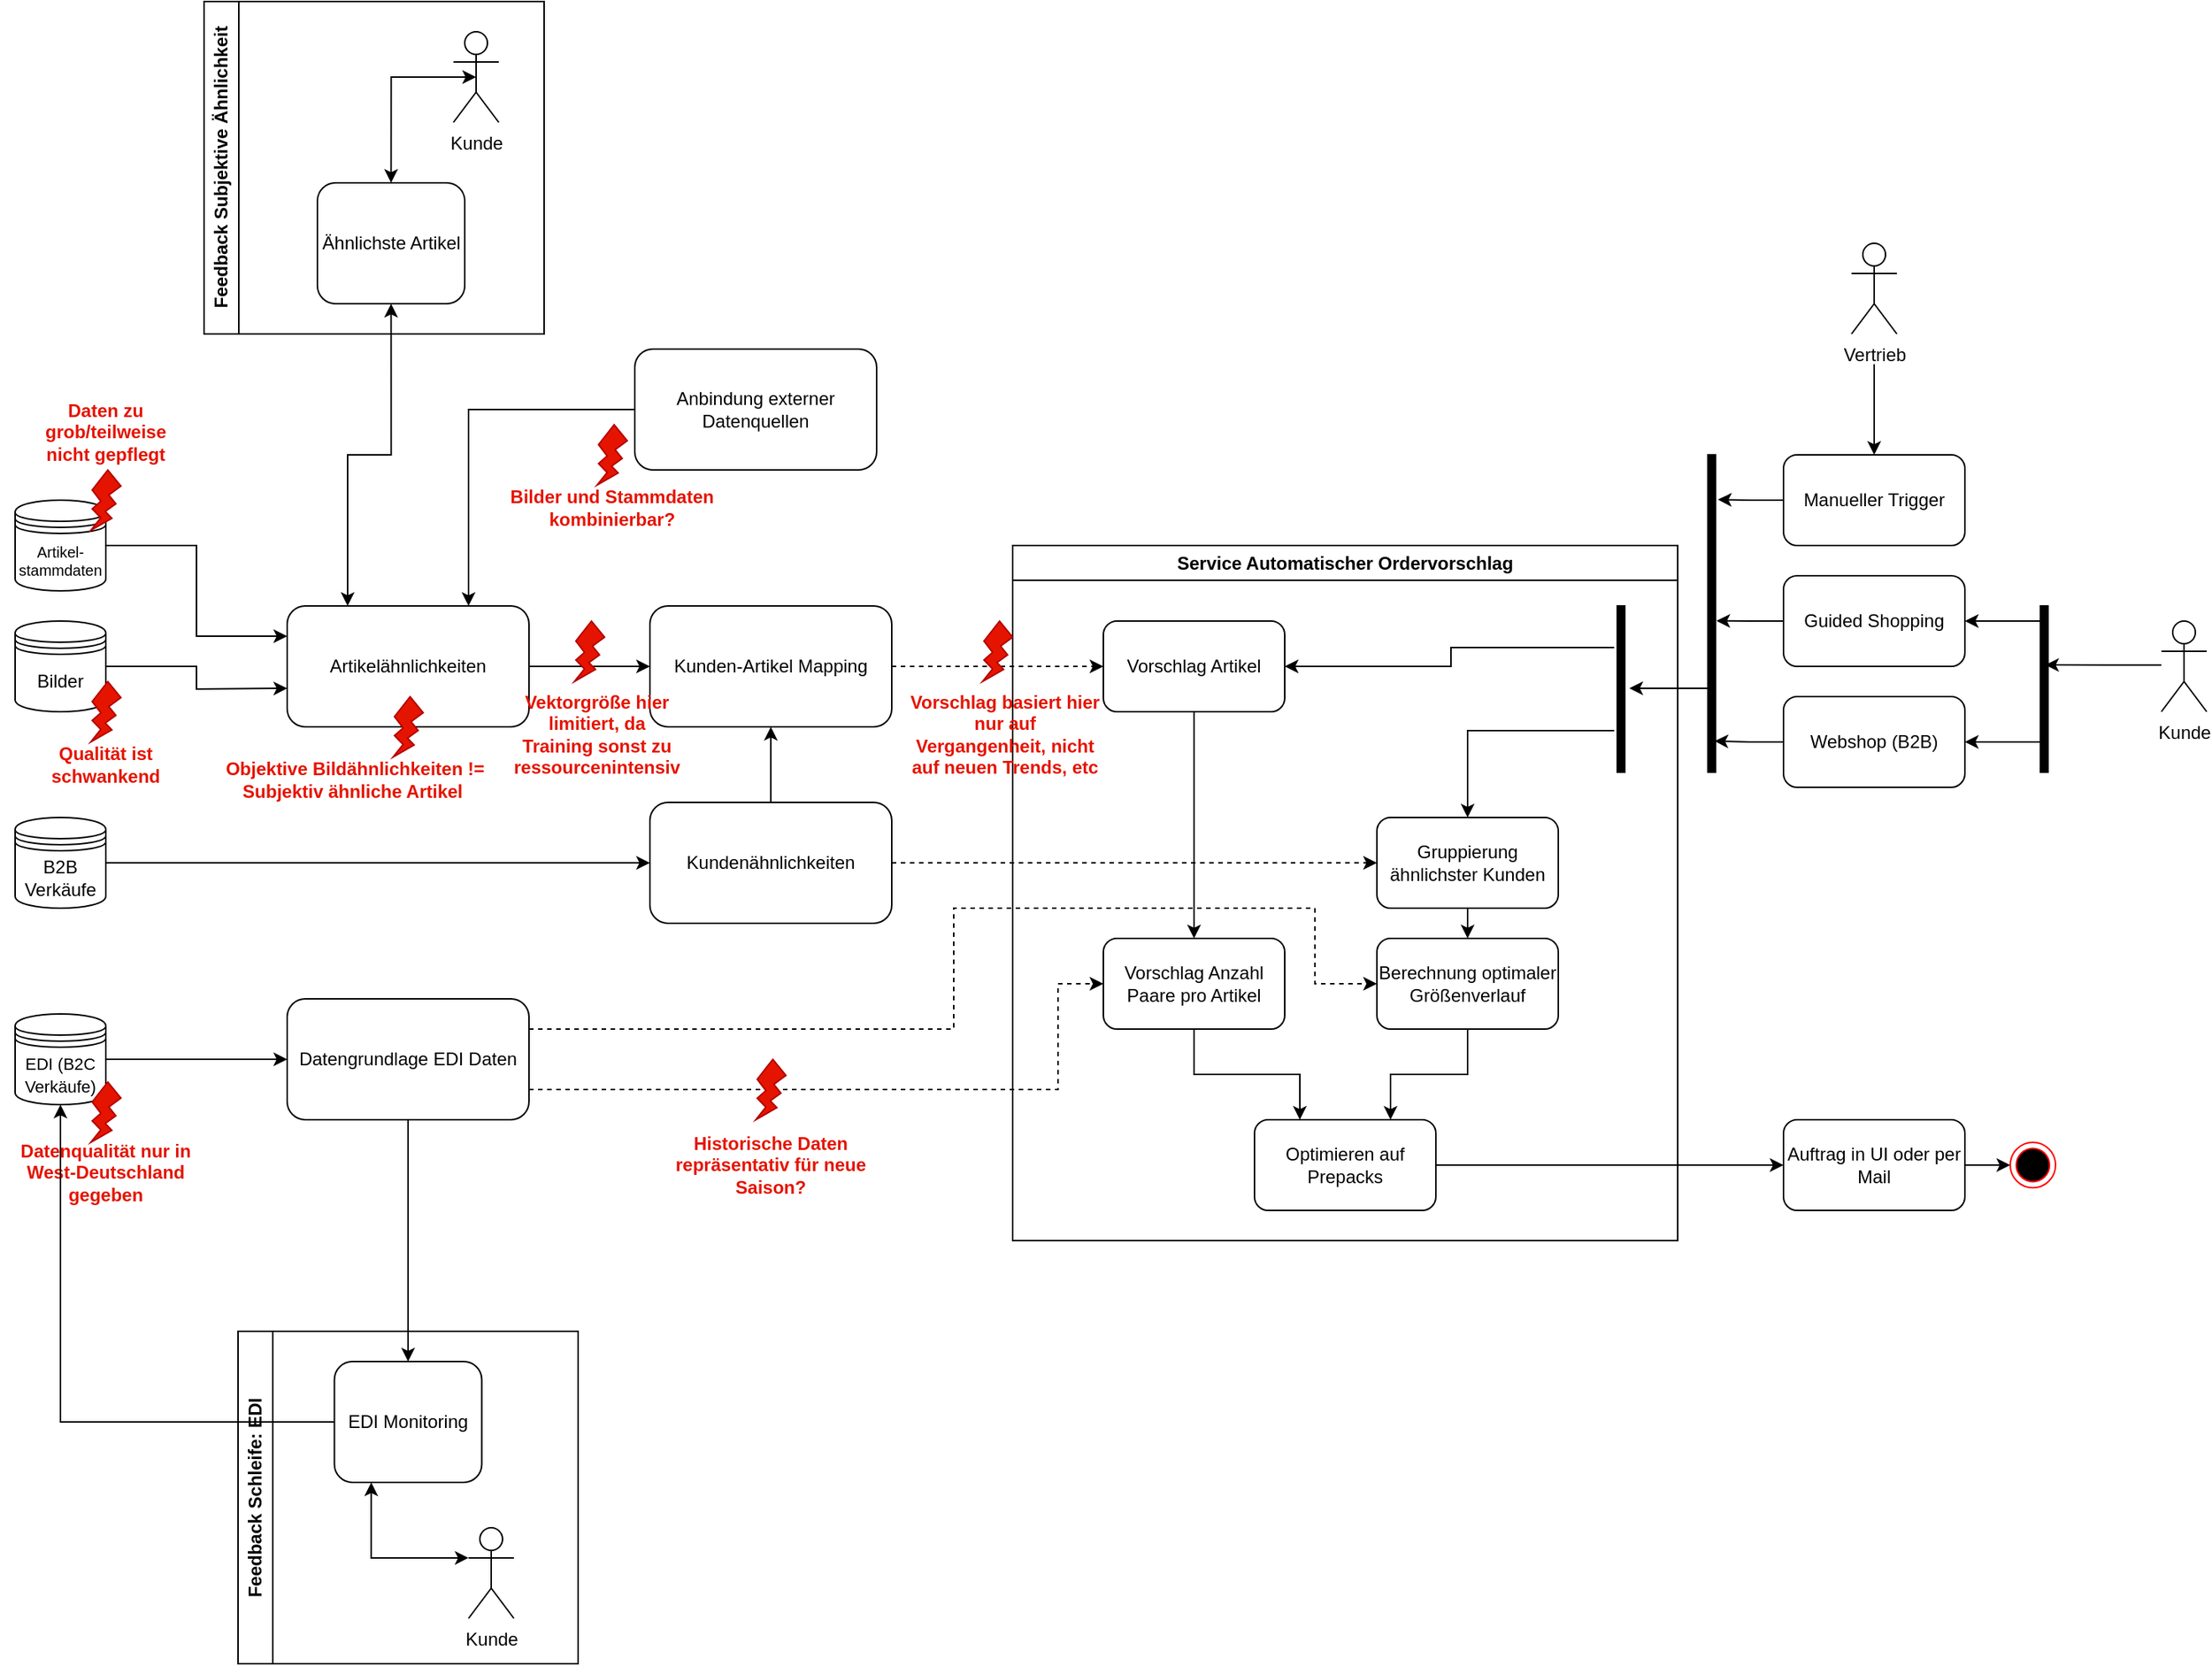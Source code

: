 <mxfile version="24.7.7">
  <diagram name="Seite-1" id="QMMTD7Fs7wbEV-rCuklY">
    <mxGraphModel dx="2368" dy="3439" grid="1" gridSize="10" guides="1" tooltips="1" connect="1" arrows="1" fold="1" page="1" pageScale="1" pageWidth="827" pageHeight="1169" math="0" shadow="0">
      <root>
        <mxCell id="0" />
        <mxCell id="1" parent="0" />
        <mxCell id="aDbIyoE38JGn6zaOn-LN-62" style="edgeStyle=orthogonalEdgeStyle;rounded=0;orthogonalLoop=1;jettySize=auto;html=1;exitX=1;exitY=0.5;exitDx=0;exitDy=0;entryX=0;entryY=0.5;entryDx=0;entryDy=0;" parent="1" source="aDbIyoE38JGn6zaOn-LN-1" target="aDbIyoE38JGn6zaOn-LN-3" edge="1">
          <mxGeometry relative="1" as="geometry" />
        </mxCell>
        <mxCell id="aDbIyoE38JGn6zaOn-LN-1" value="Artikelähnlichkeiten" style="rounded=1;whiteSpace=wrap;html=1;" parent="1" vertex="1">
          <mxGeometry x="400" y="300" width="160" height="80" as="geometry" />
        </mxCell>
        <mxCell id="aDbIyoE38JGn6zaOn-LN-63" style="edgeStyle=orthogonalEdgeStyle;rounded=0;orthogonalLoop=1;jettySize=auto;html=1;exitX=0;exitY=0.5;exitDx=0;exitDy=0;entryX=0.75;entryY=0;entryDx=0;entryDy=0;" parent="1" source="aDbIyoE38JGn6zaOn-LN-2" target="aDbIyoE38JGn6zaOn-LN-1" edge="1">
          <mxGeometry relative="1" as="geometry" />
        </mxCell>
        <mxCell id="aDbIyoE38JGn6zaOn-LN-2" value="Anbindung externer Datenquellen" style="rounded=1;whiteSpace=wrap;html=1;" parent="1" vertex="1">
          <mxGeometry x="630" y="130" width="160" height="80" as="geometry" />
        </mxCell>
        <mxCell id="aDbIyoE38JGn6zaOn-LN-17" style="edgeStyle=orthogonalEdgeStyle;rounded=0;orthogonalLoop=1;jettySize=auto;html=1;exitX=1;exitY=0.5;exitDx=0;exitDy=0;entryX=0;entryY=0.5;entryDx=0;entryDy=0;dashed=1;" parent="1" source="aDbIyoE38JGn6zaOn-LN-3" target="aDbIyoE38JGn6zaOn-LN-14" edge="1">
          <mxGeometry relative="1" as="geometry" />
        </mxCell>
        <mxCell id="aDbIyoE38JGn6zaOn-LN-3" value="Kunden-Artikel Mapping" style="rounded=1;whiteSpace=wrap;html=1;" parent="1" vertex="1">
          <mxGeometry x="640" y="300" width="160" height="80" as="geometry" />
        </mxCell>
        <mxCell id="aDbIyoE38JGn6zaOn-LN-60" style="edgeStyle=orthogonalEdgeStyle;rounded=0;orthogonalLoop=1;jettySize=auto;html=1;exitX=1;exitY=0.5;exitDx=0;exitDy=0;entryX=0;entryY=0.5;entryDx=0;entryDy=0;dashed=1;" parent="1" source="aDbIyoE38JGn6zaOn-LN-4" target="aDbIyoE38JGn6zaOn-LN-25" edge="1">
          <mxGeometry relative="1" as="geometry" />
        </mxCell>
        <mxCell id="aDbIyoE38JGn6zaOn-LN-61" style="edgeStyle=orthogonalEdgeStyle;rounded=0;orthogonalLoop=1;jettySize=auto;html=1;exitX=0.5;exitY=0;exitDx=0;exitDy=0;entryX=0.5;entryY=1;entryDx=0;entryDy=0;" parent="1" source="aDbIyoE38JGn6zaOn-LN-4" target="aDbIyoE38JGn6zaOn-LN-3" edge="1">
          <mxGeometry relative="1" as="geometry" />
        </mxCell>
        <mxCell id="aDbIyoE38JGn6zaOn-LN-4" value="Kundenähnlichkeiten" style="rounded=1;whiteSpace=wrap;html=1;" parent="1" vertex="1">
          <mxGeometry x="640" y="430" width="160" height="80" as="geometry" />
        </mxCell>
        <mxCell id="aDbIyoE38JGn6zaOn-LN-64" style="edgeStyle=orthogonalEdgeStyle;rounded=0;orthogonalLoop=1;jettySize=auto;html=1;exitX=1;exitY=0.25;exitDx=0;exitDy=0;entryX=0;entryY=0.5;entryDx=0;entryDy=0;dashed=1;" parent="1" source="aDbIyoE38JGn6zaOn-LN-5" target="aDbIyoE38JGn6zaOn-LN-22" edge="1">
          <mxGeometry relative="1" as="geometry">
            <Array as="points">
              <mxPoint x="841" y="580" />
              <mxPoint x="841" y="500" />
              <mxPoint x="1080" y="500" />
              <mxPoint x="1080" y="550" />
            </Array>
          </mxGeometry>
        </mxCell>
        <mxCell id="aDbIyoE38JGn6zaOn-LN-65" style="edgeStyle=orthogonalEdgeStyle;rounded=0;orthogonalLoop=1;jettySize=auto;html=1;exitX=1;exitY=0.75;exitDx=0;exitDy=0;entryX=0;entryY=0.5;entryDx=0;entryDy=0;dashed=1;" parent="1" source="aDbIyoE38JGn6zaOn-LN-5" target="aDbIyoE38JGn6zaOn-LN-20" edge="1">
          <mxGeometry relative="1" as="geometry">
            <Array as="points">
              <mxPoint x="910" y="620" />
              <mxPoint x="910" y="550" />
            </Array>
          </mxGeometry>
        </mxCell>
        <mxCell id="GWYNRy3IGOKTSXtnisAi-9" style="edgeStyle=orthogonalEdgeStyle;rounded=0;orthogonalLoop=1;jettySize=auto;html=1;exitX=0.5;exitY=1;exitDx=0;exitDy=0;entryX=0.5;entryY=0;entryDx=0;entryDy=0;" edge="1" parent="1" source="aDbIyoE38JGn6zaOn-LN-5" target="GWYNRy3IGOKTSXtnisAi-7">
          <mxGeometry relative="1" as="geometry" />
        </mxCell>
        <mxCell id="aDbIyoE38JGn6zaOn-LN-5" value="Datengrundlage EDI Daten" style="rounded=1;whiteSpace=wrap;html=1;" parent="1" vertex="1">
          <mxGeometry x="400" y="560" width="160" height="80" as="geometry" />
        </mxCell>
        <mxCell id="aDbIyoE38JGn6zaOn-LN-9" value="Service Automatischer Ordervorschlag" style="swimlane;whiteSpace=wrap;html=1;" parent="1" vertex="1">
          <mxGeometry x="880" y="260" width="440" height="460" as="geometry" />
        </mxCell>
        <mxCell id="aDbIyoE38JGn6zaOn-LN-21" value="" style="edgeStyle=orthogonalEdgeStyle;rounded=0;orthogonalLoop=1;jettySize=auto;html=1;" parent="aDbIyoE38JGn6zaOn-LN-9" source="aDbIyoE38JGn6zaOn-LN-14" target="aDbIyoE38JGn6zaOn-LN-20" edge="1">
          <mxGeometry relative="1" as="geometry" />
        </mxCell>
        <mxCell id="aDbIyoE38JGn6zaOn-LN-14" value="Vorschlag Artikel" style="rounded=1;whiteSpace=wrap;html=1;" parent="aDbIyoE38JGn6zaOn-LN-9" vertex="1">
          <mxGeometry x="60" y="50" width="120" height="60" as="geometry" />
        </mxCell>
        <mxCell id="aDbIyoE38JGn6zaOn-LN-33" style="edgeStyle=orthogonalEdgeStyle;rounded=0;orthogonalLoop=1;jettySize=auto;html=1;exitX=0.5;exitY=1;exitDx=0;exitDy=0;entryX=0.25;entryY=0;entryDx=0;entryDy=0;" parent="aDbIyoE38JGn6zaOn-LN-9" source="aDbIyoE38JGn6zaOn-LN-20" target="aDbIyoE38JGn6zaOn-LN-31" edge="1">
          <mxGeometry relative="1" as="geometry" />
        </mxCell>
        <mxCell id="aDbIyoE38JGn6zaOn-LN-20" value="Vorschlag Anzahl Paare pro Artikel" style="rounded=1;whiteSpace=wrap;html=1;" parent="aDbIyoE38JGn6zaOn-LN-9" vertex="1">
          <mxGeometry x="60" y="260" width="120" height="60" as="geometry" />
        </mxCell>
        <mxCell id="aDbIyoE38JGn6zaOn-LN-32" style="edgeStyle=orthogonalEdgeStyle;rounded=0;orthogonalLoop=1;jettySize=auto;html=1;exitX=0.5;exitY=1;exitDx=0;exitDy=0;entryX=0.75;entryY=0;entryDx=0;entryDy=0;" parent="aDbIyoE38JGn6zaOn-LN-9" source="aDbIyoE38JGn6zaOn-LN-22" target="aDbIyoE38JGn6zaOn-LN-31" edge="1">
          <mxGeometry relative="1" as="geometry" />
        </mxCell>
        <mxCell id="aDbIyoE38JGn6zaOn-LN-22" value="Berechnung optimaler Größenverlauf" style="rounded=1;whiteSpace=wrap;html=1;" parent="aDbIyoE38JGn6zaOn-LN-9" vertex="1">
          <mxGeometry x="241" y="260" width="120" height="60" as="geometry" />
        </mxCell>
        <mxCell id="aDbIyoE38JGn6zaOn-LN-24" style="edgeStyle=orthogonalEdgeStyle;rounded=0;orthogonalLoop=1;jettySize=auto;html=1;exitX=-0.4;exitY=0.25;exitDx=0;exitDy=0;entryX=1;entryY=0.5;entryDx=0;entryDy=0;exitPerimeter=0;" parent="aDbIyoE38JGn6zaOn-LN-9" source="aDbIyoE38JGn6zaOn-LN-36" target="aDbIyoE38JGn6zaOn-LN-14" edge="1">
          <mxGeometry relative="1" as="geometry">
            <mxPoint x="331" y="80" as="sourcePoint" />
            <Array as="points">
              <mxPoint x="290" y="68" />
              <mxPoint x="290" y="80" />
            </Array>
          </mxGeometry>
        </mxCell>
        <mxCell id="aDbIyoE38JGn6zaOn-LN-29" style="edgeStyle=orthogonalEdgeStyle;rounded=0;orthogonalLoop=1;jettySize=auto;html=1;exitX=-0.4;exitY=0.75;exitDx=0;exitDy=0;entryX=0.5;entryY=0;entryDx=0;entryDy=0;exitPerimeter=0;" parent="aDbIyoE38JGn6zaOn-LN-9" source="aDbIyoE38JGn6zaOn-LN-36" target="aDbIyoE38JGn6zaOn-LN-25" edge="1">
          <mxGeometry relative="1" as="geometry">
            <mxPoint x="361" y="110" as="sourcePoint" />
          </mxGeometry>
        </mxCell>
        <mxCell id="aDbIyoE38JGn6zaOn-LN-30" style="edgeStyle=orthogonalEdgeStyle;rounded=0;orthogonalLoop=1;jettySize=auto;html=1;exitX=0.5;exitY=1;exitDx=0;exitDy=0;entryX=0.5;entryY=0;entryDx=0;entryDy=0;" parent="aDbIyoE38JGn6zaOn-LN-9" source="aDbIyoE38JGn6zaOn-LN-25" target="aDbIyoE38JGn6zaOn-LN-22" edge="1">
          <mxGeometry relative="1" as="geometry" />
        </mxCell>
        <mxCell id="aDbIyoE38JGn6zaOn-LN-25" value="Gruppierung ähnlichster Kunden" style="rounded=1;whiteSpace=wrap;html=1;" parent="aDbIyoE38JGn6zaOn-LN-9" vertex="1">
          <mxGeometry x="241" y="180" width="120" height="60" as="geometry" />
        </mxCell>
        <mxCell id="aDbIyoE38JGn6zaOn-LN-31" value="Optimieren auf Prepacks" style="rounded=1;whiteSpace=wrap;html=1;" parent="aDbIyoE38JGn6zaOn-LN-9" vertex="1">
          <mxGeometry x="160" y="380" width="120" height="60" as="geometry" />
        </mxCell>
        <mxCell id="aDbIyoE38JGn6zaOn-LN-36" value="" style="html=1;points=[];perimeter=orthogonalPerimeter;fillColor=strokeColor;" parent="aDbIyoE38JGn6zaOn-LN-9" vertex="1">
          <mxGeometry x="400" y="40" width="5" height="110" as="geometry" />
        </mxCell>
        <mxCell id="aDbIyoE38JGn6zaOn-LN-99" value="Vorschlag basiert hier nur auf Vergangenheit, nicht auf neuen Trends, etc" style="text;html=1;align=center;verticalAlign=middle;whiteSpace=wrap;rounded=0;fontColor=#e51400;fontStyle=1" parent="aDbIyoE38JGn6zaOn-LN-9" vertex="1">
          <mxGeometry x="-70" y="110" width="130" height="30" as="geometry" />
        </mxCell>
        <mxCell id="aDbIyoE38JGn6zaOn-LN-10" value="Kunde" style="shape=umlActor;verticalLabelPosition=bottom;verticalAlign=top;html=1;outlineConnect=0;" parent="1" vertex="1">
          <mxGeometry x="1640" y="310" width="30" height="60" as="geometry" />
        </mxCell>
        <mxCell id="aDbIyoE38JGn6zaOn-LN-34" value="Webshop (B2B)" style="rounded=1;whiteSpace=wrap;html=1;" parent="1" vertex="1">
          <mxGeometry x="1390" y="360" width="120" height="60" as="geometry" />
        </mxCell>
        <mxCell id="aDbIyoE38JGn6zaOn-LN-37" value="" style="html=1;points=[];perimeter=orthogonalPerimeter;fillColor=strokeColor;" parent="1" vertex="1">
          <mxGeometry x="1340" y="200" width="5" height="210" as="geometry" />
        </mxCell>
        <mxCell id="aDbIyoE38JGn6zaOn-LN-38" value="" style="endArrow=classic;html=1;rounded=0;" parent="1" edge="1">
          <mxGeometry width="50" height="50" relative="1" as="geometry">
            <mxPoint x="1345" y="354.5" as="sourcePoint" />
            <mxPoint x="1288" y="354.5" as="targetPoint" />
          </mxGeometry>
        </mxCell>
        <mxCell id="aDbIyoE38JGn6zaOn-LN-39" value="Guided Shopping" style="rounded=1;whiteSpace=wrap;html=1;" parent="1" vertex="1">
          <mxGeometry x="1390" y="280" width="120" height="60" as="geometry" />
        </mxCell>
        <mxCell id="aDbIyoE38JGn6zaOn-LN-40" value="" style="html=1;points=[];perimeter=orthogonalPerimeter;fillColor=strokeColor;" parent="1" vertex="1">
          <mxGeometry x="1560" y="300" width="5" height="110" as="geometry" />
        </mxCell>
        <mxCell id="aDbIyoE38JGn6zaOn-LN-43" style="edgeStyle=orthogonalEdgeStyle;rounded=0;orthogonalLoop=1;jettySize=auto;html=1;entryX=0.629;entryY=0.355;entryDx=0;entryDy=0;entryPerimeter=0;" parent="1" source="aDbIyoE38JGn6zaOn-LN-10" target="aDbIyoE38JGn6zaOn-LN-40" edge="1">
          <mxGeometry relative="1" as="geometry">
            <mxPoint x="1570" y="340" as="targetPoint" />
            <Array as="points">
              <mxPoint x="1603" y="340" />
            </Array>
          </mxGeometry>
        </mxCell>
        <mxCell id="aDbIyoE38JGn6zaOn-LN-44" style="edgeStyle=orthogonalEdgeStyle;rounded=0;orthogonalLoop=1;jettySize=auto;html=1;entryX=1;entryY=0.5;entryDx=0;entryDy=0;" parent="1" target="aDbIyoE38JGn6zaOn-LN-39" edge="1">
          <mxGeometry relative="1" as="geometry">
            <mxPoint x="1560" y="310" as="sourcePoint" />
            <mxPoint x="1573" y="350" as="targetPoint" />
            <Array as="points">
              <mxPoint x="1530" y="310" />
              <mxPoint x="1530" y="310" />
            </Array>
          </mxGeometry>
        </mxCell>
        <mxCell id="aDbIyoE38JGn6zaOn-LN-45" style="edgeStyle=orthogonalEdgeStyle;rounded=0;orthogonalLoop=1;jettySize=auto;html=1;entryX=1;entryY=0.5;entryDx=0;entryDy=0;" parent="1" target="aDbIyoE38JGn6zaOn-LN-34" edge="1">
          <mxGeometry relative="1" as="geometry">
            <mxPoint x="1561" y="390" as="sourcePoint" />
            <mxPoint x="1583" y="360" as="targetPoint" />
            <Array as="points">
              <mxPoint x="1530" y="390" />
              <mxPoint x="1530" y="390" />
            </Array>
          </mxGeometry>
        </mxCell>
        <mxCell id="aDbIyoE38JGn6zaOn-LN-47" style="edgeStyle=orthogonalEdgeStyle;rounded=0;orthogonalLoop=1;jettySize=auto;html=1;exitX=0;exitY=0.5;exitDx=0;exitDy=0;entryX=1.123;entryY=0.523;entryDx=0;entryDy=0;entryPerimeter=0;" parent="1" source="aDbIyoE38JGn6zaOn-LN-39" target="aDbIyoE38JGn6zaOn-LN-37" edge="1">
          <mxGeometry relative="1" as="geometry" />
        </mxCell>
        <mxCell id="aDbIyoE38JGn6zaOn-LN-49" style="edgeStyle=orthogonalEdgeStyle;rounded=0;orthogonalLoop=1;jettySize=auto;html=1;exitX=0;exitY=0.5;exitDx=0;exitDy=0;entryX=0.876;entryY=0.902;entryDx=0;entryDy=0;entryPerimeter=0;" parent="1" source="aDbIyoE38JGn6zaOn-LN-34" target="aDbIyoE38JGn6zaOn-LN-37" edge="1">
          <mxGeometry relative="1" as="geometry">
            <mxPoint x="1350" y="390" as="targetPoint" />
          </mxGeometry>
        </mxCell>
        <mxCell id="aDbIyoE38JGn6zaOn-LN-51" value="Manueller Trigger" style="rounded=1;whiteSpace=wrap;html=1;" parent="1" vertex="1">
          <mxGeometry x="1390" y="200" width="120" height="60" as="geometry" />
        </mxCell>
        <mxCell id="aDbIyoE38JGn6zaOn-LN-52" value="Vertrieb" style="shape=umlActor;verticalLabelPosition=bottom;verticalAlign=top;html=1;outlineConnect=0;" parent="1" vertex="1">
          <mxGeometry x="1435" y="60" width="30" height="60" as="geometry" />
        </mxCell>
        <mxCell id="aDbIyoE38JGn6zaOn-LN-53" style="edgeStyle=orthogonalEdgeStyle;rounded=0;orthogonalLoop=1;jettySize=auto;html=1;entryX=0.5;entryY=0;entryDx=0;entryDy=0;" parent="1" target="aDbIyoE38JGn6zaOn-LN-51" edge="1">
          <mxGeometry relative="1" as="geometry">
            <mxPoint x="1450" y="140" as="sourcePoint" />
            <mxPoint x="1460" y="160" as="targetPoint" />
            <Array as="points">
              <mxPoint x="1450" y="180" />
              <mxPoint x="1450" y="180" />
            </Array>
          </mxGeometry>
        </mxCell>
        <mxCell id="aDbIyoE38JGn6zaOn-LN-54" style="edgeStyle=orthogonalEdgeStyle;rounded=0;orthogonalLoop=1;jettySize=auto;html=1;exitX=0;exitY=0.5;exitDx=0;exitDy=0;entryX=1.316;entryY=0.141;entryDx=0;entryDy=0;entryPerimeter=0;" parent="1" source="aDbIyoE38JGn6zaOn-LN-51" target="aDbIyoE38JGn6zaOn-LN-37" edge="1">
          <mxGeometry relative="1" as="geometry" />
        </mxCell>
        <mxCell id="aDbIyoE38JGn6zaOn-LN-70" style="edgeStyle=orthogonalEdgeStyle;rounded=0;orthogonalLoop=1;jettySize=auto;html=1;exitX=1;exitY=0.5;exitDx=0;exitDy=0;entryX=0;entryY=0.5;entryDx=0;entryDy=0;" parent="1" source="aDbIyoE38JGn6zaOn-LN-55" target="aDbIyoE38JGn6zaOn-LN-69" edge="1">
          <mxGeometry relative="1" as="geometry" />
        </mxCell>
        <mxCell id="aDbIyoE38JGn6zaOn-LN-55" value="Auftrag in UI oder per Mail" style="rounded=1;whiteSpace=wrap;html=1;" parent="1" vertex="1">
          <mxGeometry x="1390" y="640" width="120" height="60" as="geometry" />
        </mxCell>
        <mxCell id="aDbIyoE38JGn6zaOn-LN-56" style="edgeStyle=orthogonalEdgeStyle;rounded=0;orthogonalLoop=1;jettySize=auto;html=1;exitX=1;exitY=0.5;exitDx=0;exitDy=0;entryX=0;entryY=0.5;entryDx=0;entryDy=0;" parent="1" source="aDbIyoE38JGn6zaOn-LN-31" target="aDbIyoE38JGn6zaOn-LN-55" edge="1">
          <mxGeometry relative="1" as="geometry" />
        </mxCell>
        <mxCell id="aDbIyoE38JGn6zaOn-LN-68" style="edgeStyle=orthogonalEdgeStyle;rounded=0;orthogonalLoop=1;jettySize=auto;html=1;exitX=1;exitY=0.5;exitDx=0;exitDy=0;entryX=0;entryY=0.5;entryDx=0;entryDy=0;" parent="1" source="aDbIyoE38JGn6zaOn-LN-57" edge="1">
          <mxGeometry relative="1" as="geometry">
            <mxPoint x="280" y="354.5" as="sourcePoint" />
            <mxPoint x="400" y="354.5" as="targetPoint" />
          </mxGeometry>
        </mxCell>
        <mxCell id="aDbIyoE38JGn6zaOn-LN-57" value="Bilder" style="shape=datastore;whiteSpace=wrap;html=1;" parent="1" vertex="1">
          <mxGeometry x="220" y="310" width="60" height="60" as="geometry" />
        </mxCell>
        <mxCell id="aDbIyoE38JGn6zaOn-LN-66" style="edgeStyle=orthogonalEdgeStyle;rounded=0;orthogonalLoop=1;jettySize=auto;html=1;exitX=1;exitY=0.5;exitDx=0;exitDy=0;entryX=0;entryY=0.5;entryDx=0;entryDy=0;" parent="1" source="aDbIyoE38JGn6zaOn-LN-58" target="aDbIyoE38JGn6zaOn-LN-5" edge="1">
          <mxGeometry relative="1" as="geometry" />
        </mxCell>
        <mxCell id="aDbIyoE38JGn6zaOn-LN-58" value="&lt;font style=&quot;font-size: 11px;&quot;&gt;EDI (B2C Verkäufe)&lt;/font&gt;" style="shape=datastore;whiteSpace=wrap;html=1;" parent="1" vertex="1">
          <mxGeometry x="220" y="570" width="60" height="60" as="geometry" />
        </mxCell>
        <mxCell id="aDbIyoE38JGn6zaOn-LN-67" style="edgeStyle=orthogonalEdgeStyle;rounded=0;orthogonalLoop=1;jettySize=auto;html=1;exitX=1;exitY=0.5;exitDx=0;exitDy=0;entryX=0;entryY=0.5;entryDx=0;entryDy=0;" parent="1" source="aDbIyoE38JGn6zaOn-LN-59" target="aDbIyoE38JGn6zaOn-LN-4" edge="1">
          <mxGeometry relative="1" as="geometry" />
        </mxCell>
        <mxCell id="aDbIyoE38JGn6zaOn-LN-59" value="B2B Verkäufe" style="shape=datastore;whiteSpace=wrap;html=1;" parent="1" vertex="1">
          <mxGeometry x="220" y="440" width="60" height="60" as="geometry" />
        </mxCell>
        <mxCell id="aDbIyoE38JGn6zaOn-LN-69" value="" style="ellipse;html=1;shape=endState;fillColor=#000000;strokeColor=#ff0000;" parent="1" vertex="1">
          <mxGeometry x="1540" y="655" width="30" height="30" as="geometry" />
        </mxCell>
        <mxCell id="aDbIyoE38JGn6zaOn-LN-74" value="" style="verticalLabelPosition=bottom;verticalAlign=top;html=1;shape=mxgraph.basic.flash;fillColor=#e51400;fontColor=#ffffff;strokeColor=#B20000;" parent="1" vertex="1">
          <mxGeometry x="605" y="180" width="20" height="40" as="geometry" />
        </mxCell>
        <mxCell id="aDbIyoE38JGn6zaOn-LN-76" value="" style="verticalLabelPosition=bottom;verticalAlign=top;html=1;shape=mxgraph.basic.flash;fillColor=#e51400;fontColor=#ffffff;strokeColor=#B20000;" parent="1" vertex="1">
          <mxGeometry x="590" y="310" width="20" height="40" as="geometry" />
        </mxCell>
        <mxCell id="aDbIyoE38JGn6zaOn-LN-77" value="" style="verticalLabelPosition=bottom;verticalAlign=top;html=1;shape=mxgraph.basic.flash;fillColor=#e51400;fontColor=#ffffff;strokeColor=#B20000;" parent="1" vertex="1">
          <mxGeometry x="470" y="360" width="20" height="40" as="geometry" />
        </mxCell>
        <mxCell id="aDbIyoE38JGn6zaOn-LN-78" value="" style="verticalLabelPosition=bottom;verticalAlign=top;html=1;shape=mxgraph.basic.flash;fillColor=#e51400;fontColor=#ffffff;strokeColor=#B20000;" parent="1" vertex="1">
          <mxGeometry x="860" y="310" width="20" height="40" as="geometry" />
        </mxCell>
        <mxCell id="aDbIyoE38JGn6zaOn-LN-79" value="" style="verticalLabelPosition=bottom;verticalAlign=top;html=1;shape=mxgraph.basic.flash;fillColor=#e51400;fontColor=#ffffff;strokeColor=#B20000;" parent="1" vertex="1">
          <mxGeometry x="710" y="600" width="20" height="40" as="geometry" />
        </mxCell>
        <mxCell id="aDbIyoE38JGn6zaOn-LN-80" value="" style="verticalLabelPosition=bottom;verticalAlign=top;html=1;shape=mxgraph.basic.flash;fillColor=#e51400;fontColor=#ffffff;strokeColor=#B20000;" parent="1" vertex="1">
          <mxGeometry x="270" y="350" width="20" height="40" as="geometry" />
        </mxCell>
        <mxCell id="aDbIyoE38JGn6zaOn-LN-81" value="" style="verticalLabelPosition=bottom;verticalAlign=top;html=1;shape=mxgraph.basic.flash;fillColor=#e51400;fontColor=#ffffff;strokeColor=#B20000;" parent="1" vertex="1">
          <mxGeometry x="270" y="615" width="20" height="40" as="geometry" />
        </mxCell>
        <mxCell id="aDbIyoE38JGn6zaOn-LN-82" value="Datenqualität nur in West-Deutschland gegeben" style="text;html=1;align=center;verticalAlign=middle;whiteSpace=wrap;rounded=0;fontColor=#e51400;fontStyle=1" parent="1" vertex="1">
          <mxGeometry x="210" y="660" width="140" height="30" as="geometry" />
        </mxCell>
        <mxCell id="aDbIyoE38JGn6zaOn-LN-83" value="Historische Daten repräsentativ für neue Saison?" style="text;html=1;align=center;verticalAlign=middle;whiteSpace=wrap;rounded=0;fontColor=#e51400;fontStyle=1" parent="1" vertex="1">
          <mxGeometry x="655" y="655" width="130" height="30" as="geometry" />
        </mxCell>
        <mxCell id="aDbIyoE38JGn6zaOn-LN-86" value="Objektive Bildähnlichkeiten != Subjektiv ähnliche Artikel&amp;nbsp;" style="text;html=1;align=center;verticalAlign=middle;whiteSpace=wrap;rounded=0;fontColor=#e51400;fontStyle=1" parent="1" vertex="1">
          <mxGeometry x="340" y="400" width="210" height="30" as="geometry" />
        </mxCell>
        <mxCell id="aDbIyoE38JGn6zaOn-LN-89" style="edgeStyle=orthogonalEdgeStyle;rounded=0;orthogonalLoop=1;jettySize=auto;html=1;exitX=1;exitY=0.5;exitDx=0;exitDy=0;entryX=0;entryY=0.25;entryDx=0;entryDy=0;" parent="1" source="aDbIyoE38JGn6zaOn-LN-88" target="aDbIyoE38JGn6zaOn-LN-1" edge="1">
          <mxGeometry relative="1" as="geometry" />
        </mxCell>
        <mxCell id="aDbIyoE38JGn6zaOn-LN-88" value="Artikel-stammdaten" style="shape=datastore;whiteSpace=wrap;html=1;fontSize=10;" parent="1" vertex="1">
          <mxGeometry x="220" y="230" width="60" height="60" as="geometry" />
        </mxCell>
        <mxCell id="aDbIyoE38JGn6zaOn-LN-90" value="" style="verticalLabelPosition=bottom;verticalAlign=top;html=1;shape=mxgraph.basic.flash;fillColor=#e51400;fontColor=#ffffff;strokeColor=#B20000;" parent="1" vertex="1">
          <mxGeometry x="270" y="210" width="20" height="40" as="geometry" />
        </mxCell>
        <mxCell id="aDbIyoE38JGn6zaOn-LN-91" value="Daten zu grob/teilweise nicht gepflegt" style="text;html=1;align=center;verticalAlign=middle;whiteSpace=wrap;rounded=0;fontColor=#e51400;fontStyle=1" parent="1" vertex="1">
          <mxGeometry x="250" y="170" width="60" height="30" as="geometry" />
        </mxCell>
        <mxCell id="aDbIyoE38JGn6zaOn-LN-92" value="Qualität ist schwankend" style="text;html=1;align=center;verticalAlign=middle;whiteSpace=wrap;rounded=0;fontColor=#e51400;fontStyle=1" parent="1" vertex="1">
          <mxGeometry x="235" y="390" width="90" height="30" as="geometry" />
        </mxCell>
        <mxCell id="aDbIyoE38JGn6zaOn-LN-95" value="Bilder und Stammdaten kombinierbar?" style="text;html=1;align=center;verticalAlign=middle;whiteSpace=wrap;rounded=0;fontColor=#e51400;fontStyle=1" parent="1" vertex="1">
          <mxGeometry x="530" y="220" width="170" height="30" as="geometry" />
        </mxCell>
        <mxCell id="aDbIyoE38JGn6zaOn-LN-96" value="Vektorgröße hier limitiert, da Training sonst zu ressourcenintensiv" style="text;html=1;align=center;verticalAlign=middle;whiteSpace=wrap;rounded=0;fontColor=#e51400;fontStyle=1" parent="1" vertex="1">
          <mxGeometry x="570" y="370" width="70" height="30" as="geometry" />
        </mxCell>
        <mxCell id="GWYNRy3IGOKTSXtnisAi-5" value="Feedback Schleife: EDI" style="swimlane;horizontal=0;whiteSpace=wrap;html=1;" vertex="1" parent="1">
          <mxGeometry x="367.5" y="780" width="225" height="220" as="geometry" />
        </mxCell>
        <mxCell id="GWYNRy3IGOKTSXtnisAi-1" value="Kunde" style="shape=umlActor;verticalLabelPosition=bottom;verticalAlign=top;html=1;outlineConnect=0;" vertex="1" parent="GWYNRy3IGOKTSXtnisAi-5">
          <mxGeometry x="152.5" y="130" width="30" height="60" as="geometry" />
        </mxCell>
        <mxCell id="GWYNRy3IGOKTSXtnisAi-7" value="EDI Monitoring" style="rounded=1;whiteSpace=wrap;html=1;" vertex="1" parent="GWYNRy3IGOKTSXtnisAi-5">
          <mxGeometry x="63.75" y="20" width="97.5" height="80" as="geometry" />
        </mxCell>
        <mxCell id="GWYNRy3IGOKTSXtnisAi-8" style="edgeStyle=orthogonalEdgeStyle;rounded=0;orthogonalLoop=1;jettySize=auto;html=1;exitX=0.25;exitY=1;exitDx=0;exitDy=0;entryX=0;entryY=0.333;entryDx=0;entryDy=0;entryPerimeter=0;endArrow=classic;endFill=1;startArrow=classic;startFill=1;" edge="1" parent="GWYNRy3IGOKTSXtnisAi-5" source="GWYNRy3IGOKTSXtnisAi-7" target="GWYNRy3IGOKTSXtnisAi-1">
          <mxGeometry relative="1" as="geometry">
            <Array as="points">
              <mxPoint x="88" y="150" />
            </Array>
          </mxGeometry>
        </mxCell>
        <mxCell id="GWYNRy3IGOKTSXtnisAi-10" style="edgeStyle=orthogonalEdgeStyle;rounded=0;orthogonalLoop=1;jettySize=auto;html=1;exitX=0;exitY=0.5;exitDx=0;exitDy=0;entryX=0.5;entryY=1;entryDx=0;entryDy=0;" edge="1" parent="1" source="GWYNRy3IGOKTSXtnisAi-7" target="aDbIyoE38JGn6zaOn-LN-58">
          <mxGeometry relative="1" as="geometry" />
        </mxCell>
        <mxCell id="GWYNRy3IGOKTSXtnisAi-11" value="Feedback Subjektive Ähnlichkeit" style="swimlane;horizontal=0;whiteSpace=wrap;html=1;" vertex="1" parent="1">
          <mxGeometry x="345" y="-100" width="225" height="220" as="geometry" />
        </mxCell>
        <mxCell id="GWYNRy3IGOKTSXtnisAi-12" value="Kunde" style="shape=umlActor;verticalLabelPosition=bottom;verticalAlign=top;html=1;outlineConnect=0;" vertex="1" parent="GWYNRy3IGOKTSXtnisAi-11">
          <mxGeometry x="165" y="20" width="30" height="60" as="geometry" />
        </mxCell>
        <mxCell id="GWYNRy3IGOKTSXtnisAi-13" value="Ähnlichste Artikel" style="rounded=1;whiteSpace=wrap;html=1;" vertex="1" parent="GWYNRy3IGOKTSXtnisAi-11">
          <mxGeometry x="75" y="120" width="97.5" height="80" as="geometry" />
        </mxCell>
        <mxCell id="GWYNRy3IGOKTSXtnisAi-17" style="edgeStyle=orthogonalEdgeStyle;rounded=0;orthogonalLoop=1;jettySize=auto;html=1;exitX=0.5;exitY=0;exitDx=0;exitDy=0;entryX=0.5;entryY=0.5;entryDx=0;entryDy=0;entryPerimeter=0;startArrow=classic;startFill=1;" edge="1" parent="GWYNRy3IGOKTSXtnisAi-11" source="GWYNRy3IGOKTSXtnisAi-13" target="GWYNRy3IGOKTSXtnisAi-12">
          <mxGeometry relative="1" as="geometry">
            <Array as="points">
              <mxPoint x="124" y="50" />
            </Array>
          </mxGeometry>
        </mxCell>
        <mxCell id="GWYNRy3IGOKTSXtnisAi-19" style="edgeStyle=orthogonalEdgeStyle;rounded=0;orthogonalLoop=1;jettySize=auto;html=1;exitX=0.5;exitY=1;exitDx=0;exitDy=0;entryX=0.25;entryY=0;entryDx=0;entryDy=0;startArrow=classic;startFill=1;" edge="1" parent="1" source="GWYNRy3IGOKTSXtnisAi-13" target="aDbIyoE38JGn6zaOn-LN-1">
          <mxGeometry relative="1" as="geometry" />
        </mxCell>
      </root>
    </mxGraphModel>
  </diagram>
</mxfile>
